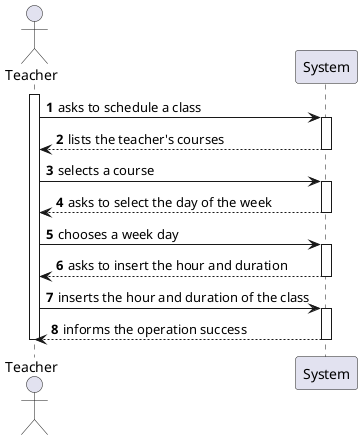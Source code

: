 @startuml US1010_SSD
autonumber

actor "Teacher" as T
participant "System" as SYS

activate T

T -> SYS : asks to schedule a class
activate SYS
SYS --> T : lists the teacher's courses
deactivate SYS

T -> SYS : selects a course
activate SYS
SYS --> T : asks to select the day of the week
deactivate SYS

T -> SYS : chooses a week day
activate SYS
SYS --> T : asks to insert the hour and duration
deactivate SYS

T -> SYS : inserts the hour and duration of the class
activate SYS
SYS --> T : informs the operation success
deactivate SYS

deactivate T

@enduml
